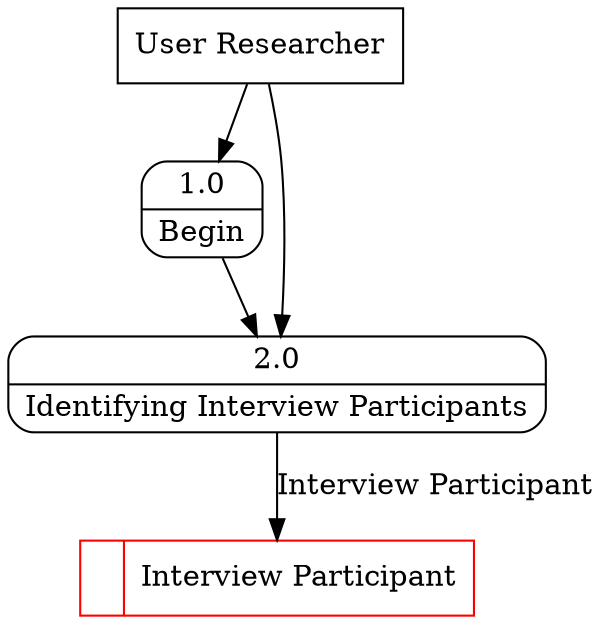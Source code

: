 digraph dfd2{ 
node[shape=record]
200 [label="<f0>  |<f1> Interview Participant " color=red];
201 [label="User Researcher" shape=box];
202 [label="{<f0> 1.0|<f1> Begin }" shape=Mrecord];
203 [label="{<f0> 2.0|<f1> Identifying Interview Participants }" shape=Mrecord];
201 -> 202
201 -> 203
202 -> 203
203 -> 200 [label="Interview Participant"]
}